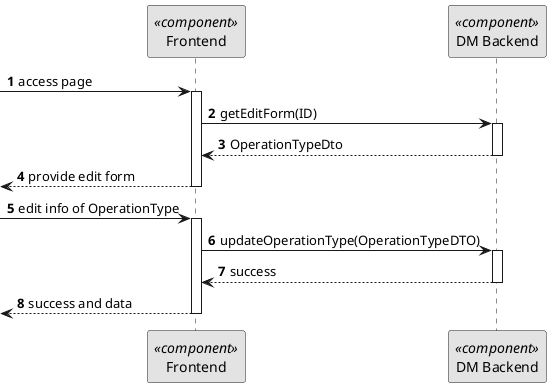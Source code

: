 @startuml 5.1.21
skinparam monochrome true
skinparam packageStyle rectangle
skinparam shadowing false

autonumber

participant "Frontend" as FE <<component>>
participant "DM Backend" as BE <<component>>

-> FE: access page
activate FE
FE -> BE: getEditForm(ID)
activate BE
BE --> FE: OperationTypeDto
deactivate BE
<-- FE : provide edit form
deactivate FE
-> FE : edit info of OperationType
activate FE
FE -> BE: updateOperationType(OperationTypeDTO)
activate BE

BE --> FE: success
deactivate BE
<-- FE : success and data

deactivate FE




@enduml